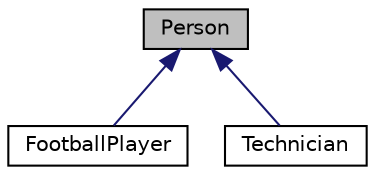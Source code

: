 digraph "Person"
{
 // LATEX_PDF_SIZE
  edge [fontname="Helvetica",fontsize="10",labelfontname="Helvetica",labelfontsize="10"];
  node [fontname="Helvetica",fontsize="10",shape=record];
  Node1 [label="Person",height=0.2,width=0.4,color="black", fillcolor="grey75", style="filled", fontcolor="black",tooltip=" "];
  Node1 -> Node2 [dir="back",color="midnightblue",fontsize="10",style="solid"];
  Node2 [label="FootballPlayer",height=0.2,width=0.4,color="black", fillcolor="white", style="filled",URL="$class_football_player.html",tooltip=" "];
  Node1 -> Node3 [dir="back",color="midnightblue",fontsize="10",style="solid"];
  Node3 [label="Technician",height=0.2,width=0.4,color="black", fillcolor="white", style="filled",URL="$class_technician.html",tooltip=" "];
}
